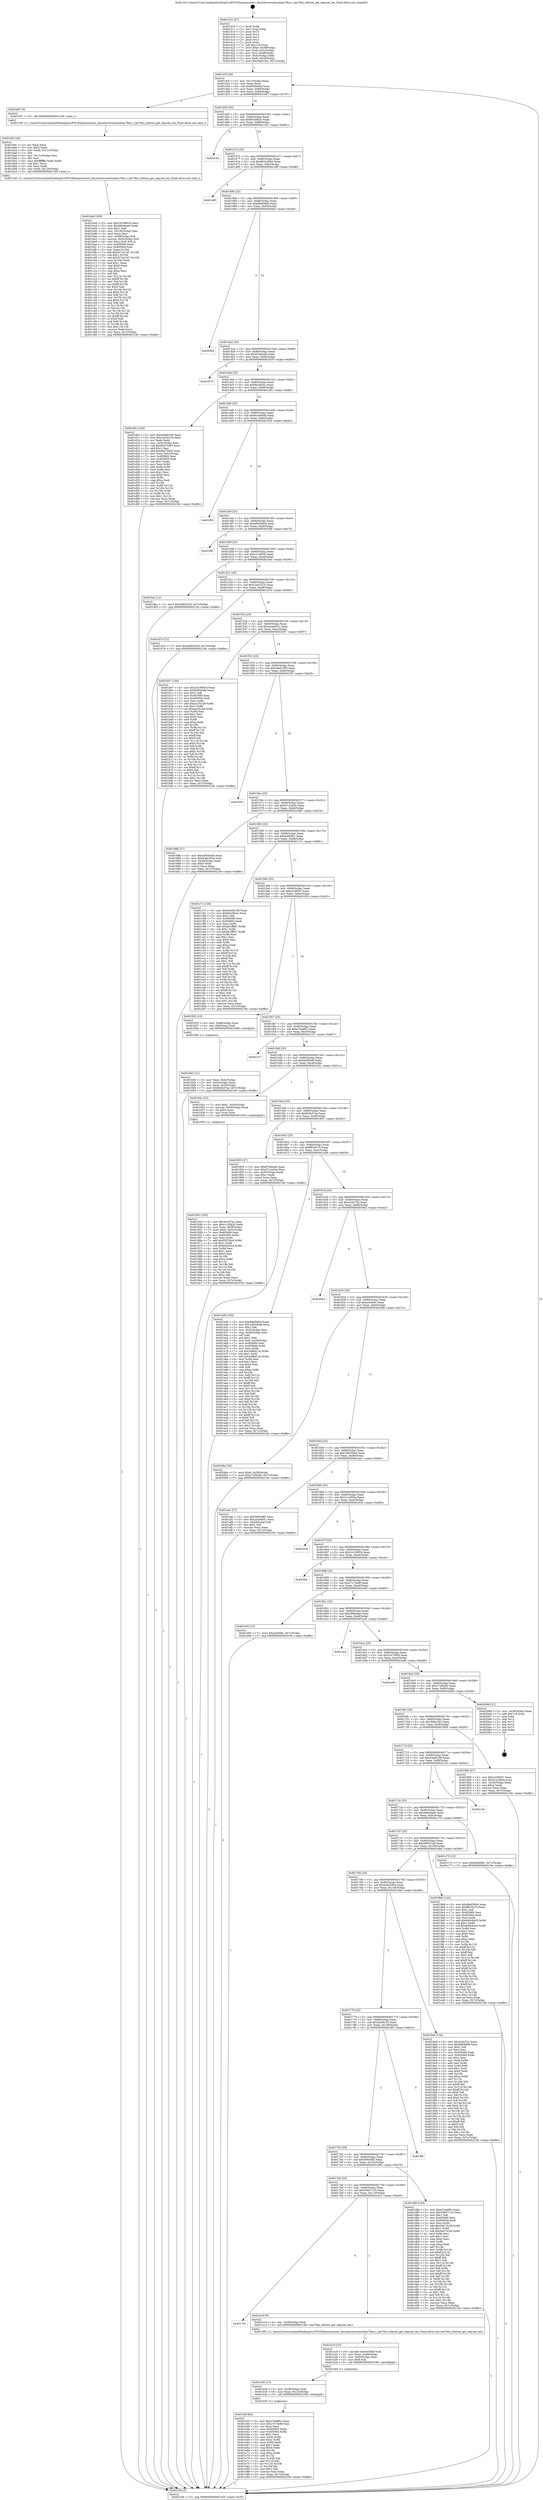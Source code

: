 digraph "0x401410" {
  label = "0x401410 (/mnt/c/Users/mathe/Desktop/tcc/POCII/binaries/extr_linuxdriversnetusblan78xx.c_lan78xx_ethtool_get_eeprom_len_Final-ollvm.out::main(0))"
  labelloc = "t"
  node[shape=record]

  Entry [label="",width=0.3,height=0.3,shape=circle,fillcolor=black,style=filled]
  "0x40143f" [label="{
     0x40143f [26]\l
     | [instrs]\l
     &nbsp;&nbsp;0x40143f \<+3\>: mov -0x7c(%rbp),%eax\l
     &nbsp;&nbsp;0x401442 \<+2\>: mov %eax,%ecx\l
     &nbsp;&nbsp;0x401444 \<+6\>: sub $0x8395e0fa,%ecx\l
     &nbsp;&nbsp;0x40144a \<+3\>: mov %eax,-0x80(%rbp)\l
     &nbsp;&nbsp;0x40144d \<+6\>: mov %ecx,-0x84(%rbp)\l
     &nbsp;&nbsp;0x401453 \<+6\>: je 0000000000401b97 \<main+0x787\>\l
  }"]
  "0x401b97" [label="{
     0x401b97 [5]\l
     | [instrs]\l
     &nbsp;&nbsp;0x401b97 \<+5\>: call 0000000000401160 \<next_i\>\l
     | [calls]\l
     &nbsp;&nbsp;0x401160 \{1\} (/mnt/c/Users/mathe/Desktop/tcc/POCII/binaries/extr_linuxdriversnetusblan78xx.c_lan78xx_ethtool_get_eeprom_len_Final-ollvm.out::next_i)\l
  }"]
  "0x401459" [label="{
     0x401459 [25]\l
     | [instrs]\l
     &nbsp;&nbsp;0x401459 \<+5\>: jmp 000000000040145e \<main+0x4e\>\l
     &nbsp;&nbsp;0x40145e \<+3\>: mov -0x80(%rbp),%eax\l
     &nbsp;&nbsp;0x401461 \<+5\>: sub $0x8435fb2c,%eax\l
     &nbsp;&nbsp;0x401466 \<+6\>: mov %eax,-0x88(%rbp)\l
     &nbsp;&nbsp;0x40146c \<+6\>: je 0000000000402192 \<main+0xd82\>\l
  }"]
  Exit [label="",width=0.3,height=0.3,shape=circle,fillcolor=black,style=filled,peripheries=2]
  "0x402192" [label="{
     0x402192\l
  }", style=dashed]
  "0x401472" [label="{
     0x401472 [25]\l
     | [instrs]\l
     &nbsp;&nbsp;0x401472 \<+5\>: jmp 0000000000401477 \<main+0x67\>\l
     &nbsp;&nbsp;0x401477 \<+3\>: mov -0x80(%rbp),%eax\l
     &nbsp;&nbsp;0x40147a \<+5\>: sub $0x881bd5be,%eax\l
     &nbsp;&nbsp;0x40147f \<+6\>: mov %eax,-0x8c(%rbp)\l
     &nbsp;&nbsp;0x401485 \<+6\>: je 0000000000401e9f \<main+0xa8f\>\l
  }"]
  "0x401e3f" [label="{
     0x401e3f [84]\l
     | [instrs]\l
     &nbsp;&nbsp;0x401e3f \<+5\>: mov $0xe74edf5c,%eax\l
     &nbsp;&nbsp;0x401e44 \<+5\>: mov $0x27c74e8f,%esi\l
     &nbsp;&nbsp;0x401e49 \<+2\>: xor %ecx,%ecx\l
     &nbsp;&nbsp;0x401e4b \<+7\>: mov 0x405060,%edx\l
     &nbsp;&nbsp;0x401e52 \<+8\>: mov 0x405064,%r8d\l
     &nbsp;&nbsp;0x401e5a \<+3\>: sub $0x1,%ecx\l
     &nbsp;&nbsp;0x401e5d \<+3\>: mov %edx,%r9d\l
     &nbsp;&nbsp;0x401e60 \<+3\>: add %ecx,%r9d\l
     &nbsp;&nbsp;0x401e63 \<+4\>: imul %r9d,%edx\l
     &nbsp;&nbsp;0x401e67 \<+3\>: and $0x1,%edx\l
     &nbsp;&nbsp;0x401e6a \<+3\>: cmp $0x0,%edx\l
     &nbsp;&nbsp;0x401e6d \<+4\>: sete %r10b\l
     &nbsp;&nbsp;0x401e71 \<+4\>: cmp $0xa,%r8d\l
     &nbsp;&nbsp;0x401e75 \<+4\>: setl %r11b\l
     &nbsp;&nbsp;0x401e79 \<+3\>: mov %r10b,%bl\l
     &nbsp;&nbsp;0x401e7c \<+3\>: and %r11b,%bl\l
     &nbsp;&nbsp;0x401e7f \<+3\>: xor %r11b,%r10b\l
     &nbsp;&nbsp;0x401e82 \<+3\>: or %r10b,%bl\l
     &nbsp;&nbsp;0x401e85 \<+3\>: test $0x1,%bl\l
     &nbsp;&nbsp;0x401e88 \<+3\>: cmovne %esi,%eax\l
     &nbsp;&nbsp;0x401e8b \<+3\>: mov %eax,-0x7c(%rbp)\l
     &nbsp;&nbsp;0x401e8e \<+5\>: jmp 000000000040219e \<main+0xd8e\>\l
  }"]
  "0x401e9f" [label="{
     0x401e9f\l
  }", style=dashed]
  "0x40148b" [label="{
     0x40148b [25]\l
     | [instrs]\l
     &nbsp;&nbsp;0x40148b \<+5\>: jmp 0000000000401490 \<main+0x80\>\l
     &nbsp;&nbsp;0x401490 \<+3\>: mov -0x80(%rbp),%eax\l
     &nbsp;&nbsp;0x401493 \<+5\>: sub $0x89ef3604,%eax\l
     &nbsp;&nbsp;0x401498 \<+6\>: mov %eax,-0x90(%rbp)\l
     &nbsp;&nbsp;0x40149e \<+6\>: je 00000000004020e0 \<main+0xcd0\>\l
  }"]
  "0x401e30" [label="{
     0x401e30 [15]\l
     | [instrs]\l
     &nbsp;&nbsp;0x401e30 \<+4\>: mov -0x58(%rbp),%rdi\l
     &nbsp;&nbsp;0x401e34 \<+6\>: mov %eax,-0x124(%rbp)\l
     &nbsp;&nbsp;0x401e3a \<+5\>: call 0000000000401030 \<free@plt\>\l
     | [calls]\l
     &nbsp;&nbsp;0x401030 \{1\} (unknown)\l
  }"]
  "0x4020e0" [label="{
     0x4020e0\l
  }", style=dashed]
  "0x4014a4" [label="{
     0x4014a4 [25]\l
     | [instrs]\l
     &nbsp;&nbsp;0x4014a4 \<+5\>: jmp 00000000004014a9 \<main+0x99\>\l
     &nbsp;&nbsp;0x4014a9 \<+3\>: mov -0x80(%rbp),%eax\l
     &nbsp;&nbsp;0x4014ac \<+5\>: sub $0x97d40afe,%eax\l
     &nbsp;&nbsp;0x4014b1 \<+6\>: mov %eax,-0x94(%rbp)\l
     &nbsp;&nbsp;0x4014b7 \<+6\>: je 0000000000401870 \<main+0x460\>\l
  }"]
  "0x401e19" [label="{
     0x401e19 [23]\l
     | [instrs]\l
     &nbsp;&nbsp;0x401e19 \<+10\>: movabs $0x4030d6,%rdi\l
     &nbsp;&nbsp;0x401e23 \<+3\>: mov %eax,-0x60(%rbp)\l
     &nbsp;&nbsp;0x401e26 \<+3\>: mov -0x60(%rbp),%esi\l
     &nbsp;&nbsp;0x401e29 \<+2\>: mov $0x0,%al\l
     &nbsp;&nbsp;0x401e2b \<+5\>: call 0000000000401040 \<printf@plt\>\l
     | [calls]\l
     &nbsp;&nbsp;0x401040 \{1\} (unknown)\l
  }"]
  "0x401870" [label="{
     0x401870\l
  }", style=dashed]
  "0x4014bd" [label="{
     0x4014bd [25]\l
     | [instrs]\l
     &nbsp;&nbsp;0x4014bd \<+5\>: jmp 00000000004014c2 \<main+0xb2\>\l
     &nbsp;&nbsp;0x4014c2 \<+3\>: mov -0x80(%rbp),%eax\l
     &nbsp;&nbsp;0x4014c5 \<+5\>: sub $0x9a2dfc4c,%eax\l
     &nbsp;&nbsp;0x4014ca \<+6\>: mov %eax,-0x98(%rbp)\l
     &nbsp;&nbsp;0x4014d0 \<+6\>: je 0000000000401d0c \<main+0x8fc\>\l
  }"]
  "0x4017c4" [label="{
     0x4017c4\l
  }", style=dashed]
  "0x401d0c" [label="{
     0x401d0c [104]\l
     | [instrs]\l
     &nbsp;&nbsp;0x401d0c \<+5\>: mov $0x43e6b199,%eax\l
     &nbsp;&nbsp;0x401d11 \<+5\>: mov $0xc2a52216,%ecx\l
     &nbsp;&nbsp;0x401d16 \<+2\>: xor %edx,%edx\l
     &nbsp;&nbsp;0x401d18 \<+3\>: mov -0x5c(%rbp),%esi\l
     &nbsp;&nbsp;0x401d1b \<+6\>: sub $0x60d70463,%esi\l
     &nbsp;&nbsp;0x401d21 \<+3\>: add $0x1,%esi\l
     &nbsp;&nbsp;0x401d24 \<+6\>: add $0x60d70463,%esi\l
     &nbsp;&nbsp;0x401d2a \<+3\>: mov %esi,-0x5c(%rbp)\l
     &nbsp;&nbsp;0x401d2d \<+7\>: mov 0x405060,%esi\l
     &nbsp;&nbsp;0x401d34 \<+7\>: mov 0x405064,%edi\l
     &nbsp;&nbsp;0x401d3b \<+3\>: sub $0x1,%edx\l
     &nbsp;&nbsp;0x401d3e \<+3\>: mov %esi,%r8d\l
     &nbsp;&nbsp;0x401d41 \<+3\>: add %edx,%r8d\l
     &nbsp;&nbsp;0x401d44 \<+4\>: imul %r8d,%esi\l
     &nbsp;&nbsp;0x401d48 \<+3\>: and $0x1,%esi\l
     &nbsp;&nbsp;0x401d4b \<+3\>: cmp $0x0,%esi\l
     &nbsp;&nbsp;0x401d4e \<+4\>: sete %r9b\l
     &nbsp;&nbsp;0x401d52 \<+3\>: cmp $0xa,%edi\l
     &nbsp;&nbsp;0x401d55 \<+4\>: setl %r10b\l
     &nbsp;&nbsp;0x401d59 \<+3\>: mov %r9b,%r11b\l
     &nbsp;&nbsp;0x401d5c \<+3\>: and %r10b,%r11b\l
     &nbsp;&nbsp;0x401d5f \<+3\>: xor %r10b,%r9b\l
     &nbsp;&nbsp;0x401d62 \<+3\>: or %r9b,%r11b\l
     &nbsp;&nbsp;0x401d65 \<+4\>: test $0x1,%r11b\l
     &nbsp;&nbsp;0x401d69 \<+3\>: cmovne %ecx,%eax\l
     &nbsp;&nbsp;0x401d6c \<+3\>: mov %eax,-0x7c(%rbp)\l
     &nbsp;&nbsp;0x401d6f \<+5\>: jmp 000000000040219e \<main+0xd8e\>\l
  }"]
  "0x4014d6" [label="{
     0x4014d6 [25]\l
     | [instrs]\l
     &nbsp;&nbsp;0x4014d6 \<+5\>: jmp 00000000004014db \<main+0xcb\>\l
     &nbsp;&nbsp;0x4014db \<+3\>: mov -0x80(%rbp),%eax\l
     &nbsp;&nbsp;0x4014de \<+5\>: sub $0x9ce46448,%eax\l
     &nbsp;&nbsp;0x4014e3 \<+6\>: mov %eax,-0x9c(%rbp)\l
     &nbsp;&nbsp;0x4014e9 \<+6\>: je 0000000000401f54 \<main+0xb44\>\l
  }"]
  "0x401e10" [label="{
     0x401e10 [9]\l
     | [instrs]\l
     &nbsp;&nbsp;0x401e10 \<+4\>: mov -0x58(%rbp),%rdi\l
     &nbsp;&nbsp;0x401e14 \<+5\>: call 00000000004013f0 \<lan78xx_ethtool_get_eeprom_len\>\l
     | [calls]\l
     &nbsp;&nbsp;0x4013f0 \{1\} (/mnt/c/Users/mathe/Desktop/tcc/POCII/binaries/extr_linuxdriversnetusblan78xx.c_lan78xx_ethtool_get_eeprom_len_Final-ollvm.out::lan78xx_ethtool_get_eeprom_len)\l
  }"]
  "0x401f54" [label="{
     0x401f54\l
  }", style=dashed]
  "0x4014ef" [label="{
     0x4014ef [25]\l
     | [instrs]\l
     &nbsp;&nbsp;0x4014ef \<+5\>: jmp 00000000004014f4 \<main+0xe4\>\l
     &nbsp;&nbsp;0x4014f4 \<+3\>: mov -0x80(%rbp),%eax\l
     &nbsp;&nbsp;0x4014f7 \<+5\>: sub $0xa693bd5e,%eax\l
     &nbsp;&nbsp;0x4014fc \<+6\>: mov %eax,-0xa0(%rbp)\l
     &nbsp;&nbsp;0x401502 \<+6\>: je 0000000000401f8f \<main+0xb7f\>\l
  }"]
  "0x4017ab" [label="{
     0x4017ab [25]\l
     | [instrs]\l
     &nbsp;&nbsp;0x4017ab \<+5\>: jmp 00000000004017b0 \<main+0x3a0\>\l
     &nbsp;&nbsp;0x4017b0 \<+3\>: mov -0x80(%rbp),%eax\l
     &nbsp;&nbsp;0x4017b3 \<+5\>: sub $0x59457116,%eax\l
     &nbsp;&nbsp;0x4017b8 \<+6\>: mov %eax,-0x110(%rbp)\l
     &nbsp;&nbsp;0x4017be \<+6\>: je 0000000000401e10 \<main+0xa00\>\l
  }"]
  "0x401f8f" [label="{
     0x401f8f\l
  }", style=dashed]
  "0x401508" [label="{
     0x401508 [25]\l
     | [instrs]\l
     &nbsp;&nbsp;0x401508 \<+5\>: jmp 000000000040150d \<main+0xfd\>\l
     &nbsp;&nbsp;0x40150d \<+3\>: mov -0x80(%rbp),%eax\l
     &nbsp;&nbsp;0x401510 \<+5\>: sub $0xc1c3f42d,%eax\l
     &nbsp;&nbsp;0x401515 \<+6\>: mov %eax,-0xa4(%rbp)\l
     &nbsp;&nbsp;0x40151b \<+6\>: je 00000000004019ac \<main+0x59c\>\l
  }"]
  "0x401d80" [label="{
     0x401d80 [144]\l
     | [instrs]\l
     &nbsp;&nbsp;0x401d80 \<+5\>: mov $0xe74edf5c,%eax\l
     &nbsp;&nbsp;0x401d85 \<+5\>: mov $0x59457116,%ecx\l
     &nbsp;&nbsp;0x401d8a \<+2\>: mov $0x1,%dl\l
     &nbsp;&nbsp;0x401d8c \<+7\>: mov 0x405060,%esi\l
     &nbsp;&nbsp;0x401d93 \<+7\>: mov 0x405064,%edi\l
     &nbsp;&nbsp;0x401d9a \<+3\>: mov %esi,%r8d\l
     &nbsp;&nbsp;0x401d9d \<+7\>: add $0x5de73c26,%r8d\l
     &nbsp;&nbsp;0x401da4 \<+4\>: sub $0x1,%r8d\l
     &nbsp;&nbsp;0x401da8 \<+7\>: sub $0x5de73c26,%r8d\l
     &nbsp;&nbsp;0x401daf \<+4\>: imul %r8d,%esi\l
     &nbsp;&nbsp;0x401db3 \<+3\>: and $0x1,%esi\l
     &nbsp;&nbsp;0x401db6 \<+3\>: cmp $0x0,%esi\l
     &nbsp;&nbsp;0x401db9 \<+4\>: sete %r9b\l
     &nbsp;&nbsp;0x401dbd \<+3\>: cmp $0xa,%edi\l
     &nbsp;&nbsp;0x401dc0 \<+4\>: setl %r10b\l
     &nbsp;&nbsp;0x401dc4 \<+3\>: mov %r9b,%r11b\l
     &nbsp;&nbsp;0x401dc7 \<+4\>: xor $0xff,%r11b\l
     &nbsp;&nbsp;0x401dcb \<+3\>: mov %r10b,%bl\l
     &nbsp;&nbsp;0x401dce \<+3\>: xor $0xff,%bl\l
     &nbsp;&nbsp;0x401dd1 \<+3\>: xor $0x1,%dl\l
     &nbsp;&nbsp;0x401dd4 \<+3\>: mov %r11b,%r14b\l
     &nbsp;&nbsp;0x401dd7 \<+4\>: and $0xff,%r14b\l
     &nbsp;&nbsp;0x401ddb \<+3\>: and %dl,%r9b\l
     &nbsp;&nbsp;0x401dde \<+3\>: mov %bl,%r15b\l
     &nbsp;&nbsp;0x401de1 \<+4\>: and $0xff,%r15b\l
     &nbsp;&nbsp;0x401de5 \<+3\>: and %dl,%r10b\l
     &nbsp;&nbsp;0x401de8 \<+3\>: or %r9b,%r14b\l
     &nbsp;&nbsp;0x401deb \<+3\>: or %r10b,%r15b\l
     &nbsp;&nbsp;0x401dee \<+3\>: xor %r15b,%r14b\l
     &nbsp;&nbsp;0x401df1 \<+3\>: or %bl,%r11b\l
     &nbsp;&nbsp;0x401df4 \<+4\>: xor $0xff,%r11b\l
     &nbsp;&nbsp;0x401df8 \<+3\>: or $0x1,%dl\l
     &nbsp;&nbsp;0x401dfb \<+3\>: and %dl,%r11b\l
     &nbsp;&nbsp;0x401dfe \<+3\>: or %r11b,%r14b\l
     &nbsp;&nbsp;0x401e01 \<+4\>: test $0x1,%r14b\l
     &nbsp;&nbsp;0x401e05 \<+3\>: cmovne %ecx,%eax\l
     &nbsp;&nbsp;0x401e08 \<+3\>: mov %eax,-0x7c(%rbp)\l
     &nbsp;&nbsp;0x401e0b \<+5\>: jmp 000000000040219e \<main+0xd8e\>\l
  }"]
  "0x4019ac" [label="{
     0x4019ac [12]\l
     | [instrs]\l
     &nbsp;&nbsp;0x4019ac \<+7\>: movl $0x48f55328,-0x7c(%rbp)\l
     &nbsp;&nbsp;0x4019b3 \<+5\>: jmp 000000000040219e \<main+0xd8e\>\l
  }"]
  "0x401521" [label="{
     0x401521 [25]\l
     | [instrs]\l
     &nbsp;&nbsp;0x401521 \<+5\>: jmp 0000000000401526 \<main+0x116\>\l
     &nbsp;&nbsp;0x401526 \<+3\>: mov -0x80(%rbp),%eax\l
     &nbsp;&nbsp;0x401529 \<+5\>: sub $0xc2a52216,%eax\l
     &nbsp;&nbsp;0x40152e \<+6\>: mov %eax,-0xa8(%rbp)\l
     &nbsp;&nbsp;0x401534 \<+6\>: je 0000000000401d74 \<main+0x964\>\l
  }"]
  "0x401792" [label="{
     0x401792 [25]\l
     | [instrs]\l
     &nbsp;&nbsp;0x401792 \<+5\>: jmp 0000000000401797 \<main+0x387\>\l
     &nbsp;&nbsp;0x401797 \<+3\>: mov -0x80(%rbp),%eax\l
     &nbsp;&nbsp;0x40179a \<+5\>: sub $0x5695eff2,%eax\l
     &nbsp;&nbsp;0x40179f \<+6\>: mov %eax,-0x10c(%rbp)\l
     &nbsp;&nbsp;0x4017a5 \<+6\>: je 0000000000401d80 \<main+0x970\>\l
  }"]
  "0x401d74" [label="{
     0x401d74 [12]\l
     | [instrs]\l
     &nbsp;&nbsp;0x401d74 \<+7\>: movl $0x48f55328,-0x7c(%rbp)\l
     &nbsp;&nbsp;0x401d7b \<+5\>: jmp 000000000040219e \<main+0xd8e\>\l
  }"]
  "0x40153a" [label="{
     0x40153a [25]\l
     | [instrs]\l
     &nbsp;&nbsp;0x40153a \<+5\>: jmp 000000000040153f \<main+0x12f\>\l
     &nbsp;&nbsp;0x40153f \<+3\>: mov -0x80(%rbp),%eax\l
     &nbsp;&nbsp;0x401542 \<+5\>: sub $0xca3ed041,%eax\l
     &nbsp;&nbsp;0x401547 \<+6\>: mov %eax,-0xac(%rbp)\l
     &nbsp;&nbsp;0x40154d \<+6\>: je 0000000000401b07 \<main+0x6f7\>\l
  }"]
  "0x401ff3" [label="{
     0x401ff3\l
  }", style=dashed]
  "0x401b07" [label="{
     0x401b07 [144]\l
     | [instrs]\l
     &nbsp;&nbsp;0x401b07 \<+5\>: mov $0x24109916,%eax\l
     &nbsp;&nbsp;0x401b0c \<+5\>: mov $0x8395e0fa,%ecx\l
     &nbsp;&nbsp;0x401b11 \<+2\>: mov $0x1,%dl\l
     &nbsp;&nbsp;0x401b13 \<+7\>: mov 0x405060,%esi\l
     &nbsp;&nbsp;0x401b1a \<+7\>: mov 0x405064,%edi\l
     &nbsp;&nbsp;0x401b21 \<+3\>: mov %esi,%r8d\l
     &nbsp;&nbsp;0x401b24 \<+7\>: add $0xaa1f21a9,%r8d\l
     &nbsp;&nbsp;0x401b2b \<+4\>: sub $0x1,%r8d\l
     &nbsp;&nbsp;0x401b2f \<+7\>: sub $0xaa1f21a9,%r8d\l
     &nbsp;&nbsp;0x401b36 \<+4\>: imul %r8d,%esi\l
     &nbsp;&nbsp;0x401b3a \<+3\>: and $0x1,%esi\l
     &nbsp;&nbsp;0x401b3d \<+3\>: cmp $0x0,%esi\l
     &nbsp;&nbsp;0x401b40 \<+4\>: sete %r9b\l
     &nbsp;&nbsp;0x401b44 \<+3\>: cmp $0xa,%edi\l
     &nbsp;&nbsp;0x401b47 \<+4\>: setl %r10b\l
     &nbsp;&nbsp;0x401b4b \<+3\>: mov %r9b,%r11b\l
     &nbsp;&nbsp;0x401b4e \<+4\>: xor $0xff,%r11b\l
     &nbsp;&nbsp;0x401b52 \<+3\>: mov %r10b,%bl\l
     &nbsp;&nbsp;0x401b55 \<+3\>: xor $0xff,%bl\l
     &nbsp;&nbsp;0x401b58 \<+3\>: xor $0x0,%dl\l
     &nbsp;&nbsp;0x401b5b \<+3\>: mov %r11b,%r14b\l
     &nbsp;&nbsp;0x401b5e \<+4\>: and $0x0,%r14b\l
     &nbsp;&nbsp;0x401b62 \<+3\>: and %dl,%r9b\l
     &nbsp;&nbsp;0x401b65 \<+3\>: mov %bl,%r15b\l
     &nbsp;&nbsp;0x401b68 \<+4\>: and $0x0,%r15b\l
     &nbsp;&nbsp;0x401b6c \<+3\>: and %dl,%r10b\l
     &nbsp;&nbsp;0x401b6f \<+3\>: or %r9b,%r14b\l
     &nbsp;&nbsp;0x401b72 \<+3\>: or %r10b,%r15b\l
     &nbsp;&nbsp;0x401b75 \<+3\>: xor %r15b,%r14b\l
     &nbsp;&nbsp;0x401b78 \<+3\>: or %bl,%r11b\l
     &nbsp;&nbsp;0x401b7b \<+4\>: xor $0xff,%r11b\l
     &nbsp;&nbsp;0x401b7f \<+3\>: or $0x0,%dl\l
     &nbsp;&nbsp;0x401b82 \<+3\>: and %dl,%r11b\l
     &nbsp;&nbsp;0x401b85 \<+3\>: or %r11b,%r14b\l
     &nbsp;&nbsp;0x401b88 \<+4\>: test $0x1,%r14b\l
     &nbsp;&nbsp;0x401b8c \<+3\>: cmovne %ecx,%eax\l
     &nbsp;&nbsp;0x401b8f \<+3\>: mov %eax,-0x7c(%rbp)\l
     &nbsp;&nbsp;0x401b92 \<+5\>: jmp 000000000040219e \<main+0xd8e\>\l
  }"]
  "0x401553" [label="{
     0x401553 [25]\l
     | [instrs]\l
     &nbsp;&nbsp;0x401553 \<+5\>: jmp 0000000000401558 \<main+0x148\>\l
     &nbsp;&nbsp;0x401558 \<+3\>: mov -0x80(%rbp),%eax\l
     &nbsp;&nbsp;0x40155b \<+5\>: sub $0xcde61393,%eax\l
     &nbsp;&nbsp;0x401560 \<+6\>: mov %eax,-0xb0(%rbp)\l
     &nbsp;&nbsp;0x401566 \<+6\>: je 0000000000401f35 \<main+0xb25\>\l
  }"]
  "0x401bc8" [label="{
     0x401bc8 [168]\l
     | [instrs]\l
     &nbsp;&nbsp;0x401bc8 \<+5\>: mov $0x24109916,%ecx\l
     &nbsp;&nbsp;0x401bcd \<+5\>: mov $0x484e0aeb,%edx\l
     &nbsp;&nbsp;0x401bd2 \<+3\>: mov $0x1,%dil\l
     &nbsp;&nbsp;0x401bd5 \<+6\>: mov -0x120(%rbp),%esi\l
     &nbsp;&nbsp;0x401bdb \<+3\>: imul %eax,%esi\l
     &nbsp;&nbsp;0x401bde \<+4\>: mov -0x58(%rbp),%r8\l
     &nbsp;&nbsp;0x401be2 \<+4\>: movslq -0x5c(%rbp),%r9\l
     &nbsp;&nbsp;0x401be6 \<+4\>: mov %esi,(%r8,%r9,4)\l
     &nbsp;&nbsp;0x401bea \<+7\>: mov 0x405060,%eax\l
     &nbsp;&nbsp;0x401bf1 \<+7\>: mov 0x405064,%esi\l
     &nbsp;&nbsp;0x401bf8 \<+3\>: mov %eax,%r10d\l
     &nbsp;&nbsp;0x401bfb \<+7\>: add $0x327a21d1,%r10d\l
     &nbsp;&nbsp;0x401c02 \<+4\>: sub $0x1,%r10d\l
     &nbsp;&nbsp;0x401c06 \<+7\>: sub $0x327a21d1,%r10d\l
     &nbsp;&nbsp;0x401c0d \<+4\>: imul %r10d,%eax\l
     &nbsp;&nbsp;0x401c11 \<+3\>: and $0x1,%eax\l
     &nbsp;&nbsp;0x401c14 \<+3\>: cmp $0x0,%eax\l
     &nbsp;&nbsp;0x401c17 \<+4\>: sete %r11b\l
     &nbsp;&nbsp;0x401c1b \<+3\>: cmp $0xa,%esi\l
     &nbsp;&nbsp;0x401c1e \<+3\>: setl %bl\l
     &nbsp;&nbsp;0x401c21 \<+3\>: mov %r11b,%r14b\l
     &nbsp;&nbsp;0x401c24 \<+4\>: xor $0xff,%r14b\l
     &nbsp;&nbsp;0x401c28 \<+3\>: mov %bl,%r15b\l
     &nbsp;&nbsp;0x401c2b \<+4\>: xor $0xff,%r15b\l
     &nbsp;&nbsp;0x401c2f \<+4\>: xor $0x0,%dil\l
     &nbsp;&nbsp;0x401c33 \<+3\>: mov %r14b,%r12b\l
     &nbsp;&nbsp;0x401c36 \<+4\>: and $0x0,%r12b\l
     &nbsp;&nbsp;0x401c3a \<+3\>: and %dil,%r11b\l
     &nbsp;&nbsp;0x401c3d \<+3\>: mov %r15b,%r13b\l
     &nbsp;&nbsp;0x401c40 \<+4\>: and $0x0,%r13b\l
     &nbsp;&nbsp;0x401c44 \<+3\>: and %dil,%bl\l
     &nbsp;&nbsp;0x401c47 \<+3\>: or %r11b,%r12b\l
     &nbsp;&nbsp;0x401c4a \<+3\>: or %bl,%r13b\l
     &nbsp;&nbsp;0x401c4d \<+3\>: xor %r13b,%r12b\l
     &nbsp;&nbsp;0x401c50 \<+3\>: or %r15b,%r14b\l
     &nbsp;&nbsp;0x401c53 \<+4\>: xor $0xff,%r14b\l
     &nbsp;&nbsp;0x401c57 \<+4\>: or $0x0,%dil\l
     &nbsp;&nbsp;0x401c5b \<+3\>: and %dil,%r14b\l
     &nbsp;&nbsp;0x401c5e \<+3\>: or %r14b,%r12b\l
     &nbsp;&nbsp;0x401c61 \<+4\>: test $0x1,%r12b\l
     &nbsp;&nbsp;0x401c65 \<+3\>: cmovne %edx,%ecx\l
     &nbsp;&nbsp;0x401c68 \<+3\>: mov %ecx,-0x7c(%rbp)\l
     &nbsp;&nbsp;0x401c6b \<+5\>: jmp 000000000040219e \<main+0xd8e\>\l
  }"]
  "0x401f35" [label="{
     0x401f35\l
  }", style=dashed]
  "0x40156c" [label="{
     0x40156c [25]\l
     | [instrs]\l
     &nbsp;&nbsp;0x40156c \<+5\>: jmp 0000000000401571 \<main+0x161\>\l
     &nbsp;&nbsp;0x401571 \<+3\>: mov -0x80(%rbp),%eax\l
     &nbsp;&nbsp;0x401574 \<+5\>: sub $0xd7c1e42e,%eax\l
     &nbsp;&nbsp;0x401579 \<+6\>: mov %eax,-0xb4(%rbp)\l
     &nbsp;&nbsp;0x40157f \<+6\>: je 000000000040188b \<main+0x47b\>\l
  }"]
  "0x401b9c" [label="{
     0x401b9c [44]\l
     | [instrs]\l
     &nbsp;&nbsp;0x401b9c \<+2\>: xor %ecx,%ecx\l
     &nbsp;&nbsp;0x401b9e \<+5\>: mov $0x2,%edx\l
     &nbsp;&nbsp;0x401ba3 \<+6\>: mov %edx,-0x11c(%rbp)\l
     &nbsp;&nbsp;0x401ba9 \<+1\>: cltd\l
     &nbsp;&nbsp;0x401baa \<+6\>: mov -0x11c(%rbp),%esi\l
     &nbsp;&nbsp;0x401bb0 \<+2\>: idiv %esi\l
     &nbsp;&nbsp;0x401bb2 \<+6\>: imul $0xfffffffe,%edx,%edx\l
     &nbsp;&nbsp;0x401bb8 \<+3\>: sub $0x1,%ecx\l
     &nbsp;&nbsp;0x401bbb \<+2\>: sub %ecx,%edx\l
     &nbsp;&nbsp;0x401bbd \<+6\>: mov %edx,-0x120(%rbp)\l
     &nbsp;&nbsp;0x401bc3 \<+5\>: call 0000000000401160 \<next_i\>\l
     | [calls]\l
     &nbsp;&nbsp;0x401160 \{1\} (/mnt/c/Users/mathe/Desktop/tcc/POCII/binaries/extr_linuxdriversnetusblan78xx.c_lan78xx_ethtool_get_eeprom_len_Final-ollvm.out::next_i)\l
  }"]
  "0x40188b" [label="{
     0x40188b [27]\l
     | [instrs]\l
     &nbsp;&nbsp;0x40188b \<+5\>: mov $0xa693bd5e,%eax\l
     &nbsp;&nbsp;0x401890 \<+5\>: mov $0x4cbb345a,%ecx\l
     &nbsp;&nbsp;0x401895 \<+3\>: mov -0x30(%rbp),%edx\l
     &nbsp;&nbsp;0x401898 \<+3\>: cmp $0x0,%edx\l
     &nbsp;&nbsp;0x40189b \<+3\>: cmove %ecx,%eax\l
     &nbsp;&nbsp;0x40189e \<+3\>: mov %eax,-0x7c(%rbp)\l
     &nbsp;&nbsp;0x4018a1 \<+5\>: jmp 000000000040219e \<main+0xd8e\>\l
  }"]
  "0x401585" [label="{
     0x401585 [25]\l
     | [instrs]\l
     &nbsp;&nbsp;0x401585 \<+5\>: jmp 000000000040158a \<main+0x17a\>\l
     &nbsp;&nbsp;0x40158a \<+3\>: mov -0x80(%rbp),%eax\l
     &nbsp;&nbsp;0x40158d \<+5\>: sub $0xdcfb0fb1,%eax\l
     &nbsp;&nbsp;0x401592 \<+6\>: mov %eax,-0xb8(%rbp)\l
     &nbsp;&nbsp;0x401598 \<+6\>: je 0000000000401c7c \<main+0x86c\>\l
  }"]
  "0x401943" [label="{
     0x401943 [105]\l
     | [instrs]\l
     &nbsp;&nbsp;0x401943 \<+5\>: mov $0x42427bc,%ecx\l
     &nbsp;&nbsp;0x401948 \<+5\>: mov $0xc1c3f42d,%edx\l
     &nbsp;&nbsp;0x40194d \<+4\>: mov %rax,-0x58(%rbp)\l
     &nbsp;&nbsp;0x401951 \<+7\>: movl $0x0,-0x5c(%rbp)\l
     &nbsp;&nbsp;0x401958 \<+7\>: mov 0x405060,%esi\l
     &nbsp;&nbsp;0x40195f \<+8\>: mov 0x405064,%r8d\l
     &nbsp;&nbsp;0x401967 \<+3\>: mov %esi,%r9d\l
     &nbsp;&nbsp;0x40196a \<+7\>: add $0xf2f229cd,%r9d\l
     &nbsp;&nbsp;0x401971 \<+4\>: sub $0x1,%r9d\l
     &nbsp;&nbsp;0x401975 \<+7\>: sub $0xf2f229cd,%r9d\l
     &nbsp;&nbsp;0x40197c \<+4\>: imul %r9d,%esi\l
     &nbsp;&nbsp;0x401980 \<+3\>: and $0x1,%esi\l
     &nbsp;&nbsp;0x401983 \<+3\>: cmp $0x0,%esi\l
     &nbsp;&nbsp;0x401986 \<+4\>: sete %r10b\l
     &nbsp;&nbsp;0x40198a \<+4\>: cmp $0xa,%r8d\l
     &nbsp;&nbsp;0x40198e \<+4\>: setl %r11b\l
     &nbsp;&nbsp;0x401992 \<+3\>: mov %r10b,%bl\l
     &nbsp;&nbsp;0x401995 \<+3\>: and %r11b,%bl\l
     &nbsp;&nbsp;0x401998 \<+3\>: xor %r11b,%r10b\l
     &nbsp;&nbsp;0x40199b \<+3\>: or %r10b,%bl\l
     &nbsp;&nbsp;0x40199e \<+3\>: test $0x1,%bl\l
     &nbsp;&nbsp;0x4019a1 \<+3\>: cmovne %edx,%ecx\l
     &nbsp;&nbsp;0x4019a4 \<+3\>: mov %ecx,-0x7c(%rbp)\l
     &nbsp;&nbsp;0x4019a7 \<+5\>: jmp 000000000040219e \<main+0xd8e\>\l
  }"]
  "0x401c7c" [label="{
     0x401c7c [144]\l
     | [instrs]\l
     &nbsp;&nbsp;0x401c7c \<+5\>: mov $0x43e6b199,%eax\l
     &nbsp;&nbsp;0x401c81 \<+5\>: mov $0x9a2dfc4c,%ecx\l
     &nbsp;&nbsp;0x401c86 \<+2\>: mov $0x1,%dl\l
     &nbsp;&nbsp;0x401c88 \<+7\>: mov 0x405060,%esi\l
     &nbsp;&nbsp;0x401c8f \<+7\>: mov 0x405064,%edi\l
     &nbsp;&nbsp;0x401c96 \<+3\>: mov %esi,%r8d\l
     &nbsp;&nbsp;0x401c99 \<+7\>: add $0xb61ff8a7,%r8d\l
     &nbsp;&nbsp;0x401ca0 \<+4\>: sub $0x1,%r8d\l
     &nbsp;&nbsp;0x401ca4 \<+7\>: sub $0xb61ff8a7,%r8d\l
     &nbsp;&nbsp;0x401cab \<+4\>: imul %r8d,%esi\l
     &nbsp;&nbsp;0x401caf \<+3\>: and $0x1,%esi\l
     &nbsp;&nbsp;0x401cb2 \<+3\>: cmp $0x0,%esi\l
     &nbsp;&nbsp;0x401cb5 \<+4\>: sete %r9b\l
     &nbsp;&nbsp;0x401cb9 \<+3\>: cmp $0xa,%edi\l
     &nbsp;&nbsp;0x401cbc \<+4\>: setl %r10b\l
     &nbsp;&nbsp;0x401cc0 \<+3\>: mov %r9b,%r11b\l
     &nbsp;&nbsp;0x401cc3 \<+4\>: xor $0xff,%r11b\l
     &nbsp;&nbsp;0x401cc7 \<+3\>: mov %r10b,%bl\l
     &nbsp;&nbsp;0x401cca \<+3\>: xor $0xff,%bl\l
     &nbsp;&nbsp;0x401ccd \<+3\>: xor $0x1,%dl\l
     &nbsp;&nbsp;0x401cd0 \<+3\>: mov %r11b,%r14b\l
     &nbsp;&nbsp;0x401cd3 \<+4\>: and $0xff,%r14b\l
     &nbsp;&nbsp;0x401cd7 \<+3\>: and %dl,%r9b\l
     &nbsp;&nbsp;0x401cda \<+3\>: mov %bl,%r15b\l
     &nbsp;&nbsp;0x401cdd \<+4\>: and $0xff,%r15b\l
     &nbsp;&nbsp;0x401ce1 \<+3\>: and %dl,%r10b\l
     &nbsp;&nbsp;0x401ce4 \<+3\>: or %r9b,%r14b\l
     &nbsp;&nbsp;0x401ce7 \<+3\>: or %r10b,%r15b\l
     &nbsp;&nbsp;0x401cea \<+3\>: xor %r15b,%r14b\l
     &nbsp;&nbsp;0x401ced \<+3\>: or %bl,%r11b\l
     &nbsp;&nbsp;0x401cf0 \<+4\>: xor $0xff,%r11b\l
     &nbsp;&nbsp;0x401cf4 \<+3\>: or $0x1,%dl\l
     &nbsp;&nbsp;0x401cf7 \<+3\>: and %dl,%r11b\l
     &nbsp;&nbsp;0x401cfa \<+3\>: or %r11b,%r14b\l
     &nbsp;&nbsp;0x401cfd \<+4\>: test $0x1,%r14b\l
     &nbsp;&nbsp;0x401d01 \<+3\>: cmovne %ecx,%eax\l
     &nbsp;&nbsp;0x401d04 \<+3\>: mov %eax,-0x7c(%rbp)\l
     &nbsp;&nbsp;0x401d07 \<+5\>: jmp 000000000040219e \<main+0xd8e\>\l
  }"]
  "0x40159e" [label="{
     0x40159e [25]\l
     | [instrs]\l
     &nbsp;&nbsp;0x40159e \<+5\>: jmp 00000000004015a3 \<main+0x193\>\l
     &nbsp;&nbsp;0x4015a3 \<+3\>: mov -0x80(%rbp),%eax\l
     &nbsp;&nbsp;0x4015a6 \<+5\>: sub $0xe226f2f1,%eax\l
     &nbsp;&nbsp;0x4015ab \<+6\>: mov %eax,-0xbc(%rbp)\l
     &nbsp;&nbsp;0x4015b1 \<+6\>: je 0000000000401833 \<main+0x423\>\l
  }"]
  "0x401779" [label="{
     0x401779 [25]\l
     | [instrs]\l
     &nbsp;&nbsp;0x401779 \<+5\>: jmp 000000000040177e \<main+0x36e\>\l
     &nbsp;&nbsp;0x40177e \<+3\>: mov -0x80(%rbp),%eax\l
     &nbsp;&nbsp;0x401781 \<+5\>: sub $0x4e2f4c53,%eax\l
     &nbsp;&nbsp;0x401786 \<+6\>: mov %eax,-0x108(%rbp)\l
     &nbsp;&nbsp;0x40178c \<+6\>: je 0000000000401ff3 \<main+0xbe3\>\l
  }"]
  "0x401833" [label="{
     0x401833 [13]\l
     | [instrs]\l
     &nbsp;&nbsp;0x401833 \<+4\>: mov -0x48(%rbp),%rax\l
     &nbsp;&nbsp;0x401837 \<+4\>: mov 0x8(%rax),%rdi\l
     &nbsp;&nbsp;0x40183b \<+5\>: call 0000000000401060 \<atoi@plt\>\l
     | [calls]\l
     &nbsp;&nbsp;0x401060 \{1\} (unknown)\l
  }"]
  "0x4015b7" [label="{
     0x4015b7 [25]\l
     | [instrs]\l
     &nbsp;&nbsp;0x4015b7 \<+5\>: jmp 00000000004015bc \<main+0x1ac\>\l
     &nbsp;&nbsp;0x4015bc \<+3\>: mov -0x80(%rbp),%eax\l
     &nbsp;&nbsp;0x4015bf \<+5\>: sub $0xe74edf5c,%eax\l
     &nbsp;&nbsp;0x4015c4 \<+6\>: mov %eax,-0xc0(%rbp)\l
     &nbsp;&nbsp;0x4015ca \<+6\>: je 0000000000402157 \<main+0xd47\>\l
  }"]
  "0x4018a6" [label="{
     0x4018a6 [134]\l
     | [instrs]\l
     &nbsp;&nbsp;0x4018a6 \<+5\>: mov $0x42427bc,%eax\l
     &nbsp;&nbsp;0x4018ab \<+5\>: mov $0xfaf28608,%ecx\l
     &nbsp;&nbsp;0x4018b0 \<+2\>: mov $0x1,%dl\l
     &nbsp;&nbsp;0x4018b2 \<+2\>: xor %esi,%esi\l
     &nbsp;&nbsp;0x4018b4 \<+7\>: mov 0x405060,%edi\l
     &nbsp;&nbsp;0x4018bb \<+8\>: mov 0x405064,%r8d\l
     &nbsp;&nbsp;0x4018c3 \<+3\>: sub $0x1,%esi\l
     &nbsp;&nbsp;0x4018c6 \<+3\>: mov %edi,%r9d\l
     &nbsp;&nbsp;0x4018c9 \<+3\>: add %esi,%r9d\l
     &nbsp;&nbsp;0x4018cc \<+4\>: imul %r9d,%edi\l
     &nbsp;&nbsp;0x4018d0 \<+3\>: and $0x1,%edi\l
     &nbsp;&nbsp;0x4018d3 \<+3\>: cmp $0x0,%edi\l
     &nbsp;&nbsp;0x4018d6 \<+4\>: sete %r10b\l
     &nbsp;&nbsp;0x4018da \<+4\>: cmp $0xa,%r8d\l
     &nbsp;&nbsp;0x4018de \<+4\>: setl %r11b\l
     &nbsp;&nbsp;0x4018e2 \<+3\>: mov %r10b,%bl\l
     &nbsp;&nbsp;0x4018e5 \<+3\>: xor $0xff,%bl\l
     &nbsp;&nbsp;0x4018e8 \<+3\>: mov %r11b,%r14b\l
     &nbsp;&nbsp;0x4018eb \<+4\>: xor $0xff,%r14b\l
     &nbsp;&nbsp;0x4018ef \<+3\>: xor $0x0,%dl\l
     &nbsp;&nbsp;0x4018f2 \<+3\>: mov %bl,%r15b\l
     &nbsp;&nbsp;0x4018f5 \<+4\>: and $0x0,%r15b\l
     &nbsp;&nbsp;0x4018f9 \<+3\>: and %dl,%r10b\l
     &nbsp;&nbsp;0x4018fc \<+3\>: mov %r14b,%r12b\l
     &nbsp;&nbsp;0x4018ff \<+4\>: and $0x0,%r12b\l
     &nbsp;&nbsp;0x401903 \<+3\>: and %dl,%r11b\l
     &nbsp;&nbsp;0x401906 \<+3\>: or %r10b,%r15b\l
     &nbsp;&nbsp;0x401909 \<+3\>: or %r11b,%r12b\l
     &nbsp;&nbsp;0x40190c \<+3\>: xor %r12b,%r15b\l
     &nbsp;&nbsp;0x40190f \<+3\>: or %r14b,%bl\l
     &nbsp;&nbsp;0x401912 \<+3\>: xor $0xff,%bl\l
     &nbsp;&nbsp;0x401915 \<+3\>: or $0x0,%dl\l
     &nbsp;&nbsp;0x401918 \<+2\>: and %dl,%bl\l
     &nbsp;&nbsp;0x40191a \<+3\>: or %bl,%r15b\l
     &nbsp;&nbsp;0x40191d \<+4\>: test $0x1,%r15b\l
     &nbsp;&nbsp;0x401921 \<+3\>: cmovne %ecx,%eax\l
     &nbsp;&nbsp;0x401924 \<+3\>: mov %eax,-0x7c(%rbp)\l
     &nbsp;&nbsp;0x401927 \<+5\>: jmp 000000000040219e \<main+0xd8e\>\l
  }"]
  "0x402157" [label="{
     0x402157\l
  }", style=dashed]
  "0x4015d0" [label="{
     0x4015d0 [25]\l
     | [instrs]\l
     &nbsp;&nbsp;0x4015d0 \<+5\>: jmp 00000000004015d5 \<main+0x1c5\>\l
     &nbsp;&nbsp;0x4015d5 \<+3\>: mov -0x80(%rbp),%eax\l
     &nbsp;&nbsp;0x4015d8 \<+5\>: sub $0xfaf28608,%eax\l
     &nbsp;&nbsp;0x4015dd \<+6\>: mov %eax,-0xc4(%rbp)\l
     &nbsp;&nbsp;0x4015e3 \<+6\>: je 000000000040192c \<main+0x51c\>\l
  }"]
  "0x401760" [label="{
     0x401760 [25]\l
     | [instrs]\l
     &nbsp;&nbsp;0x401760 \<+5\>: jmp 0000000000401765 \<main+0x355\>\l
     &nbsp;&nbsp;0x401765 \<+3\>: mov -0x80(%rbp),%eax\l
     &nbsp;&nbsp;0x401768 \<+5\>: sub $0x4cbb345a,%eax\l
     &nbsp;&nbsp;0x40176d \<+6\>: mov %eax,-0x104(%rbp)\l
     &nbsp;&nbsp;0x401773 \<+6\>: je 00000000004018a6 \<main+0x496\>\l
  }"]
  "0x40192c" [label="{
     0x40192c [23]\l
     | [instrs]\l
     &nbsp;&nbsp;0x40192c \<+7\>: movl $0x1,-0x50(%rbp)\l
     &nbsp;&nbsp;0x401933 \<+4\>: movslq -0x50(%rbp),%rax\l
     &nbsp;&nbsp;0x401937 \<+4\>: shl $0x2,%rax\l
     &nbsp;&nbsp;0x40193b \<+3\>: mov %rax,%rdi\l
     &nbsp;&nbsp;0x40193e \<+5\>: call 0000000000401050 \<malloc@plt\>\l
     | [calls]\l
     &nbsp;&nbsp;0x401050 \{1\} (unknown)\l
  }"]
  "0x4015e9" [label="{
     0x4015e9 [25]\l
     | [instrs]\l
     &nbsp;&nbsp;0x4015e9 \<+5\>: jmp 00000000004015ee \<main+0x1de\>\l
     &nbsp;&nbsp;0x4015ee \<+3\>: mov -0x80(%rbp),%eax\l
     &nbsp;&nbsp;0x4015f1 \<+5\>: sub $0xfe0b37ae,%eax\l
     &nbsp;&nbsp;0x4015f6 \<+6\>: mov %eax,-0xc8(%rbp)\l
     &nbsp;&nbsp;0x4015fc \<+6\>: je 0000000000401855 \<main+0x445\>\l
  }"]
  "0x4019b8" [label="{
     0x4019b8 [144]\l
     | [instrs]\l
     &nbsp;&nbsp;0x4019b8 \<+5\>: mov $0x89ef3604,%eax\l
     &nbsp;&nbsp;0x4019bd \<+5\>: mov $0xff025e70,%ecx\l
     &nbsp;&nbsp;0x4019c2 \<+2\>: mov $0x1,%dl\l
     &nbsp;&nbsp;0x4019c4 \<+7\>: mov 0x405060,%esi\l
     &nbsp;&nbsp;0x4019cb \<+7\>: mov 0x405064,%edi\l
     &nbsp;&nbsp;0x4019d2 \<+3\>: mov %esi,%r8d\l
     &nbsp;&nbsp;0x4019d5 \<+7\>: add $0x8d0c6e33,%r8d\l
     &nbsp;&nbsp;0x4019dc \<+4\>: sub $0x1,%r8d\l
     &nbsp;&nbsp;0x4019e0 \<+7\>: sub $0x8d0c6e33,%r8d\l
     &nbsp;&nbsp;0x4019e7 \<+4\>: imul %r8d,%esi\l
     &nbsp;&nbsp;0x4019eb \<+3\>: and $0x1,%esi\l
     &nbsp;&nbsp;0x4019ee \<+3\>: cmp $0x0,%esi\l
     &nbsp;&nbsp;0x4019f1 \<+4\>: sete %r9b\l
     &nbsp;&nbsp;0x4019f5 \<+3\>: cmp $0xa,%edi\l
     &nbsp;&nbsp;0x4019f8 \<+4\>: setl %r10b\l
     &nbsp;&nbsp;0x4019fc \<+3\>: mov %r9b,%r11b\l
     &nbsp;&nbsp;0x4019ff \<+4\>: xor $0xff,%r11b\l
     &nbsp;&nbsp;0x401a03 \<+3\>: mov %r10b,%bl\l
     &nbsp;&nbsp;0x401a06 \<+3\>: xor $0xff,%bl\l
     &nbsp;&nbsp;0x401a09 \<+3\>: xor $0x1,%dl\l
     &nbsp;&nbsp;0x401a0c \<+3\>: mov %r11b,%r14b\l
     &nbsp;&nbsp;0x401a0f \<+4\>: and $0xff,%r14b\l
     &nbsp;&nbsp;0x401a13 \<+3\>: and %dl,%r9b\l
     &nbsp;&nbsp;0x401a16 \<+3\>: mov %bl,%r15b\l
     &nbsp;&nbsp;0x401a19 \<+4\>: and $0xff,%r15b\l
     &nbsp;&nbsp;0x401a1d \<+3\>: and %dl,%r10b\l
     &nbsp;&nbsp;0x401a20 \<+3\>: or %r9b,%r14b\l
     &nbsp;&nbsp;0x401a23 \<+3\>: or %r10b,%r15b\l
     &nbsp;&nbsp;0x401a26 \<+3\>: xor %r15b,%r14b\l
     &nbsp;&nbsp;0x401a29 \<+3\>: or %bl,%r11b\l
     &nbsp;&nbsp;0x401a2c \<+4\>: xor $0xff,%r11b\l
     &nbsp;&nbsp;0x401a30 \<+3\>: or $0x1,%dl\l
     &nbsp;&nbsp;0x401a33 \<+3\>: and %dl,%r11b\l
     &nbsp;&nbsp;0x401a36 \<+3\>: or %r11b,%r14b\l
     &nbsp;&nbsp;0x401a39 \<+4\>: test $0x1,%r14b\l
     &nbsp;&nbsp;0x401a3d \<+3\>: cmovne %ecx,%eax\l
     &nbsp;&nbsp;0x401a40 \<+3\>: mov %eax,-0x7c(%rbp)\l
     &nbsp;&nbsp;0x401a43 \<+5\>: jmp 000000000040219e \<main+0xd8e\>\l
  }"]
  "0x401855" [label="{
     0x401855 [27]\l
     | [instrs]\l
     &nbsp;&nbsp;0x401855 \<+5\>: mov $0x97d40afe,%eax\l
     &nbsp;&nbsp;0x40185a \<+5\>: mov $0xd7c1e42e,%ecx\l
     &nbsp;&nbsp;0x40185f \<+3\>: mov -0x30(%rbp),%edx\l
     &nbsp;&nbsp;0x401862 \<+3\>: cmp $0x1,%edx\l
     &nbsp;&nbsp;0x401865 \<+3\>: cmovl %ecx,%eax\l
     &nbsp;&nbsp;0x401868 \<+3\>: mov %eax,-0x7c(%rbp)\l
     &nbsp;&nbsp;0x40186b \<+5\>: jmp 000000000040219e \<main+0xd8e\>\l
  }"]
  "0x401602" [label="{
     0x401602 [25]\l
     | [instrs]\l
     &nbsp;&nbsp;0x401602 \<+5\>: jmp 0000000000401607 \<main+0x1f7\>\l
     &nbsp;&nbsp;0x401607 \<+3\>: mov -0x80(%rbp),%eax\l
     &nbsp;&nbsp;0x40160a \<+5\>: sub $0xff025e70,%eax\l
     &nbsp;&nbsp;0x40160f \<+6\>: mov %eax,-0xcc(%rbp)\l
     &nbsp;&nbsp;0x401615 \<+6\>: je 0000000000401a48 \<main+0x638\>\l
  }"]
  "0x401747" [label="{
     0x401747 [25]\l
     | [instrs]\l
     &nbsp;&nbsp;0x401747 \<+5\>: jmp 000000000040174c \<main+0x33c\>\l
     &nbsp;&nbsp;0x40174c \<+3\>: mov -0x80(%rbp),%eax\l
     &nbsp;&nbsp;0x40174f \<+5\>: sub $0x48f55328,%eax\l
     &nbsp;&nbsp;0x401754 \<+6\>: mov %eax,-0x100(%rbp)\l
     &nbsp;&nbsp;0x40175a \<+6\>: je 00000000004019b8 \<main+0x5a8\>\l
  }"]
  "0x401a48" [label="{
     0x401a48 [164]\l
     | [instrs]\l
     &nbsp;&nbsp;0x401a48 \<+5\>: mov $0x89ef3604,%eax\l
     &nbsp;&nbsp;0x401a4d \<+5\>: mov $0x1d633bed,%ecx\l
     &nbsp;&nbsp;0x401a52 \<+2\>: mov $0x1,%dl\l
     &nbsp;&nbsp;0x401a54 \<+3\>: mov -0x5c(%rbp),%esi\l
     &nbsp;&nbsp;0x401a57 \<+3\>: cmp -0x50(%rbp),%esi\l
     &nbsp;&nbsp;0x401a5a \<+4\>: setl %dil\l
     &nbsp;&nbsp;0x401a5e \<+4\>: and $0x1,%dil\l
     &nbsp;&nbsp;0x401a62 \<+4\>: mov %dil,-0x29(%rbp)\l
     &nbsp;&nbsp;0x401a66 \<+7\>: mov 0x405060,%esi\l
     &nbsp;&nbsp;0x401a6d \<+8\>: mov 0x405064,%r8d\l
     &nbsp;&nbsp;0x401a75 \<+3\>: mov %esi,%r9d\l
     &nbsp;&nbsp;0x401a78 \<+7\>: sub $0x3d9bf11b,%r9d\l
     &nbsp;&nbsp;0x401a7f \<+4\>: sub $0x1,%r9d\l
     &nbsp;&nbsp;0x401a83 \<+7\>: add $0x3d9bf11b,%r9d\l
     &nbsp;&nbsp;0x401a8a \<+4\>: imul %r9d,%esi\l
     &nbsp;&nbsp;0x401a8e \<+3\>: and $0x1,%esi\l
     &nbsp;&nbsp;0x401a91 \<+3\>: cmp $0x0,%esi\l
     &nbsp;&nbsp;0x401a94 \<+4\>: sete %dil\l
     &nbsp;&nbsp;0x401a98 \<+4\>: cmp $0xa,%r8d\l
     &nbsp;&nbsp;0x401a9c \<+4\>: setl %r10b\l
     &nbsp;&nbsp;0x401aa0 \<+3\>: mov %dil,%r11b\l
     &nbsp;&nbsp;0x401aa3 \<+4\>: xor $0xff,%r11b\l
     &nbsp;&nbsp;0x401aa7 \<+3\>: mov %r10b,%bl\l
     &nbsp;&nbsp;0x401aaa \<+3\>: xor $0xff,%bl\l
     &nbsp;&nbsp;0x401aad \<+3\>: xor $0x0,%dl\l
     &nbsp;&nbsp;0x401ab0 \<+3\>: mov %r11b,%r14b\l
     &nbsp;&nbsp;0x401ab3 \<+4\>: and $0x0,%r14b\l
     &nbsp;&nbsp;0x401ab7 \<+3\>: and %dl,%dil\l
     &nbsp;&nbsp;0x401aba \<+3\>: mov %bl,%r15b\l
     &nbsp;&nbsp;0x401abd \<+4\>: and $0x0,%r15b\l
     &nbsp;&nbsp;0x401ac1 \<+3\>: and %dl,%r10b\l
     &nbsp;&nbsp;0x401ac4 \<+3\>: or %dil,%r14b\l
     &nbsp;&nbsp;0x401ac7 \<+3\>: or %r10b,%r15b\l
     &nbsp;&nbsp;0x401aca \<+3\>: xor %r15b,%r14b\l
     &nbsp;&nbsp;0x401acd \<+3\>: or %bl,%r11b\l
     &nbsp;&nbsp;0x401ad0 \<+4\>: xor $0xff,%r11b\l
     &nbsp;&nbsp;0x401ad4 \<+3\>: or $0x0,%dl\l
     &nbsp;&nbsp;0x401ad7 \<+3\>: and %dl,%r11b\l
     &nbsp;&nbsp;0x401ada \<+3\>: or %r11b,%r14b\l
     &nbsp;&nbsp;0x401add \<+4\>: test $0x1,%r14b\l
     &nbsp;&nbsp;0x401ae1 \<+3\>: cmovne %ecx,%eax\l
     &nbsp;&nbsp;0x401ae4 \<+3\>: mov %eax,-0x7c(%rbp)\l
     &nbsp;&nbsp;0x401ae7 \<+5\>: jmp 000000000040219e \<main+0xd8e\>\l
  }"]
  "0x40161b" [label="{
     0x40161b [25]\l
     | [instrs]\l
     &nbsp;&nbsp;0x40161b \<+5\>: jmp 0000000000401620 \<main+0x210\>\l
     &nbsp;&nbsp;0x401620 \<+3\>: mov -0x80(%rbp),%eax\l
     &nbsp;&nbsp;0x401623 \<+5\>: sub $0x42427bc,%eax\l
     &nbsp;&nbsp;0x401628 \<+6\>: mov %eax,-0xd0(%rbp)\l
     &nbsp;&nbsp;0x40162e \<+6\>: je 00000000004020b2 \<main+0xca2\>\l
  }"]
  "0x401c70" [label="{
     0x401c70 [12]\l
     | [instrs]\l
     &nbsp;&nbsp;0x401c70 \<+7\>: movl $0xdcfb0fb1,-0x7c(%rbp)\l
     &nbsp;&nbsp;0x401c77 \<+5\>: jmp 000000000040219e \<main+0xd8e\>\l
  }"]
  "0x4020b2" [label="{
     0x4020b2\l
  }", style=dashed]
  "0x401634" [label="{
     0x401634 [25]\l
     | [instrs]\l
     &nbsp;&nbsp;0x401634 \<+5\>: jmp 0000000000401639 \<main+0x229\>\l
     &nbsp;&nbsp;0x401639 \<+3\>: mov -0x80(%rbp),%eax\l
     &nbsp;&nbsp;0x40163c \<+5\>: sub $0xac83e6c,%eax\l
     &nbsp;&nbsp;0x401641 \<+6\>: mov %eax,-0xd4(%rbp)\l
     &nbsp;&nbsp;0x401647 \<+6\>: je 000000000040208a \<main+0xc7a\>\l
  }"]
  "0x40172e" [label="{
     0x40172e [25]\l
     | [instrs]\l
     &nbsp;&nbsp;0x40172e \<+5\>: jmp 0000000000401733 \<main+0x323\>\l
     &nbsp;&nbsp;0x401733 \<+3\>: mov -0x80(%rbp),%eax\l
     &nbsp;&nbsp;0x401736 \<+5\>: sub $0x484e0aeb,%eax\l
     &nbsp;&nbsp;0x40173b \<+6\>: mov %eax,-0xfc(%rbp)\l
     &nbsp;&nbsp;0x401741 \<+6\>: je 0000000000401c70 \<main+0x860\>\l
  }"]
  "0x40208a" [label="{
     0x40208a [19]\l
     | [instrs]\l
     &nbsp;&nbsp;0x40208a \<+7\>: movl $0x0,-0x38(%rbp)\l
     &nbsp;&nbsp;0x402091 \<+7\>: movl $0x372f5a40,-0x7c(%rbp)\l
     &nbsp;&nbsp;0x402098 \<+5\>: jmp 000000000040219e \<main+0xd8e\>\l
  }"]
  "0x40164d" [label="{
     0x40164d [25]\l
     | [instrs]\l
     &nbsp;&nbsp;0x40164d \<+5\>: jmp 0000000000401652 \<main+0x242\>\l
     &nbsp;&nbsp;0x401652 \<+3\>: mov -0x80(%rbp),%eax\l
     &nbsp;&nbsp;0x401655 \<+5\>: sub $0x1d633bed,%eax\l
     &nbsp;&nbsp;0x40165a \<+6\>: mov %eax,-0xd8(%rbp)\l
     &nbsp;&nbsp;0x401660 \<+6\>: je 0000000000401aec \<main+0x6dc\>\l
  }"]
  "0x40213e" [label="{
     0x40213e\l
  }", style=dashed]
  "0x401aec" [label="{
     0x401aec [27]\l
     | [instrs]\l
     &nbsp;&nbsp;0x401aec \<+5\>: mov $0x5695eff2,%eax\l
     &nbsp;&nbsp;0x401af1 \<+5\>: mov $0xca3ed041,%ecx\l
     &nbsp;&nbsp;0x401af6 \<+3\>: mov -0x29(%rbp),%dl\l
     &nbsp;&nbsp;0x401af9 \<+3\>: test $0x1,%dl\l
     &nbsp;&nbsp;0x401afc \<+3\>: cmovne %ecx,%eax\l
     &nbsp;&nbsp;0x401aff \<+3\>: mov %eax,-0x7c(%rbp)\l
     &nbsp;&nbsp;0x401b02 \<+5\>: jmp 000000000040219e \<main+0xd8e\>\l
  }"]
  "0x401666" [label="{
     0x401666 [25]\l
     | [instrs]\l
     &nbsp;&nbsp;0x401666 \<+5\>: jmp 000000000040166b \<main+0x25b\>\l
     &nbsp;&nbsp;0x40166b \<+3\>: mov -0x80(%rbp),%eax\l
     &nbsp;&nbsp;0x40166e \<+5\>: sub $0x21cc004a,%eax\l
     &nbsp;&nbsp;0x401673 \<+6\>: mov %eax,-0xdc(%rbp)\l
     &nbsp;&nbsp;0x401679 \<+6\>: je 000000000040181b \<main+0x40b\>\l
  }"]
  "0x401840" [label="{
     0x401840 [21]\l
     | [instrs]\l
     &nbsp;&nbsp;0x401840 \<+3\>: mov %eax,-0x4c(%rbp)\l
     &nbsp;&nbsp;0x401843 \<+3\>: mov -0x4c(%rbp),%eax\l
     &nbsp;&nbsp;0x401846 \<+3\>: mov %eax,-0x30(%rbp)\l
     &nbsp;&nbsp;0x401849 \<+7\>: movl $0xfe0b37ae,-0x7c(%rbp)\l
     &nbsp;&nbsp;0x401850 \<+5\>: jmp 000000000040219e \<main+0xd8e\>\l
  }"]
  "0x40181b" [label="{
     0x40181b\l
  }", style=dashed]
  "0x40167f" [label="{
     0x40167f [25]\l
     | [instrs]\l
     &nbsp;&nbsp;0x40167f \<+5\>: jmp 0000000000401684 \<main+0x274\>\l
     &nbsp;&nbsp;0x401684 \<+3\>: mov -0x80(%rbp),%eax\l
     &nbsp;&nbsp;0x401687 \<+5\>: sub $0x24109916,%eax\l
     &nbsp;&nbsp;0x40168c \<+6\>: mov %eax,-0xe0(%rbp)\l
     &nbsp;&nbsp;0x401692 \<+6\>: je 00000000004020ec \<main+0xcdc\>\l
  }"]
  "0x401410" [label="{
     0x401410 [47]\l
     | [instrs]\l
     &nbsp;&nbsp;0x401410 \<+1\>: push %rbp\l
     &nbsp;&nbsp;0x401411 \<+3\>: mov %rsp,%rbp\l
     &nbsp;&nbsp;0x401414 \<+2\>: push %r15\l
     &nbsp;&nbsp;0x401416 \<+2\>: push %r14\l
     &nbsp;&nbsp;0x401418 \<+2\>: push %r13\l
     &nbsp;&nbsp;0x40141a \<+2\>: push %r12\l
     &nbsp;&nbsp;0x40141c \<+1\>: push %rbx\l
     &nbsp;&nbsp;0x40141d \<+7\>: sub $0x118,%rsp\l
     &nbsp;&nbsp;0x401424 \<+7\>: movl $0x0,-0x38(%rbp)\l
     &nbsp;&nbsp;0x40142b \<+3\>: mov %edi,-0x3c(%rbp)\l
     &nbsp;&nbsp;0x40142e \<+4\>: mov %rsi,-0x48(%rbp)\l
     &nbsp;&nbsp;0x401432 \<+3\>: mov -0x3c(%rbp),%edi\l
     &nbsp;&nbsp;0x401435 \<+3\>: mov %edi,-0x34(%rbp)\l
     &nbsp;&nbsp;0x401438 \<+7\>: movl $0x3b8c1fa1,-0x7c(%rbp)\l
  }"]
  "0x4020ec" [label="{
     0x4020ec\l
  }", style=dashed]
  "0x401698" [label="{
     0x401698 [25]\l
     | [instrs]\l
     &nbsp;&nbsp;0x401698 \<+5\>: jmp 000000000040169d \<main+0x28d\>\l
     &nbsp;&nbsp;0x40169d \<+3\>: mov -0x80(%rbp),%eax\l
     &nbsp;&nbsp;0x4016a0 \<+5\>: sub $0x27c74e8f,%eax\l
     &nbsp;&nbsp;0x4016a5 \<+6\>: mov %eax,-0xe4(%rbp)\l
     &nbsp;&nbsp;0x4016ab \<+6\>: je 0000000000401e93 \<main+0xa83\>\l
  }"]
  "0x40219e" [label="{
     0x40219e [5]\l
     | [instrs]\l
     &nbsp;&nbsp;0x40219e \<+5\>: jmp 000000000040143f \<main+0x2f\>\l
  }"]
  "0x401e93" [label="{
     0x401e93 [12]\l
     | [instrs]\l
     &nbsp;&nbsp;0x401e93 \<+7\>: movl $0xac83e6c,-0x7c(%rbp)\l
     &nbsp;&nbsp;0x401e9a \<+5\>: jmp 000000000040219e \<main+0xd8e\>\l
  }"]
  "0x4016b1" [label="{
     0x4016b1 [25]\l
     | [instrs]\l
     &nbsp;&nbsp;0x4016b1 \<+5\>: jmp 00000000004016b6 \<main+0x2a6\>\l
     &nbsp;&nbsp;0x4016b6 \<+3\>: mov -0x80(%rbp),%eax\l
     &nbsp;&nbsp;0x4016b9 \<+5\>: sub $0x299bafae,%eax\l
     &nbsp;&nbsp;0x4016be \<+6\>: mov %eax,-0xe8(%rbp)\l
     &nbsp;&nbsp;0x4016c4 \<+6\>: je 0000000000401ecd \<main+0xabd\>\l
  }"]
  "0x401715" [label="{
     0x401715 [25]\l
     | [instrs]\l
     &nbsp;&nbsp;0x401715 \<+5\>: jmp 000000000040171a \<main+0x30a\>\l
     &nbsp;&nbsp;0x40171a \<+3\>: mov -0x80(%rbp),%eax\l
     &nbsp;&nbsp;0x40171d \<+5\>: sub $0x43e6b199,%eax\l
     &nbsp;&nbsp;0x401722 \<+6\>: mov %eax,-0xf8(%rbp)\l
     &nbsp;&nbsp;0x401728 \<+6\>: je 000000000040213e \<main+0xd2e\>\l
  }"]
  "0x401ecd" [label="{
     0x401ecd\l
  }", style=dashed]
  "0x4016ca" [label="{
     0x4016ca [25]\l
     | [instrs]\l
     &nbsp;&nbsp;0x4016ca \<+5\>: jmp 00000000004016cf \<main+0x2bf\>\l
     &nbsp;&nbsp;0x4016cf \<+3\>: mov -0x80(%rbp),%eax\l
     &nbsp;&nbsp;0x4016d2 \<+5\>: sub $0x2c57bf28,%eax\l
     &nbsp;&nbsp;0x4016d7 \<+6\>: mov %eax,-0xec(%rbp)\l
     &nbsp;&nbsp;0x4016dd \<+6\>: je 0000000000401ee8 \<main+0xad8\>\l
  }"]
  "0x401800" [label="{
     0x401800 [27]\l
     | [instrs]\l
     &nbsp;&nbsp;0x401800 \<+5\>: mov $0xe226f2f1,%eax\l
     &nbsp;&nbsp;0x401805 \<+5\>: mov $0x21cc004a,%ecx\l
     &nbsp;&nbsp;0x40180a \<+3\>: mov -0x34(%rbp),%edx\l
     &nbsp;&nbsp;0x40180d \<+3\>: cmp $0x2,%edx\l
     &nbsp;&nbsp;0x401810 \<+3\>: cmovne %ecx,%eax\l
     &nbsp;&nbsp;0x401813 \<+3\>: mov %eax,-0x7c(%rbp)\l
     &nbsp;&nbsp;0x401816 \<+5\>: jmp 000000000040219e \<main+0xd8e\>\l
  }"]
  "0x401ee8" [label="{
     0x401ee8\l
  }", style=dashed]
  "0x4016e3" [label="{
     0x4016e3 [25]\l
     | [instrs]\l
     &nbsp;&nbsp;0x4016e3 \<+5\>: jmp 00000000004016e8 \<main+0x2d8\>\l
     &nbsp;&nbsp;0x4016e8 \<+3\>: mov -0x80(%rbp),%eax\l
     &nbsp;&nbsp;0x4016eb \<+5\>: sub $0x372f5a40,%eax\l
     &nbsp;&nbsp;0x4016f0 \<+6\>: mov %eax,-0xf0(%rbp)\l
     &nbsp;&nbsp;0x4016f6 \<+6\>: je 000000000040209d \<main+0xc8d\>\l
  }"]
  "0x4016fc" [label="{
     0x4016fc [25]\l
     | [instrs]\l
     &nbsp;&nbsp;0x4016fc \<+5\>: jmp 0000000000401701 \<main+0x2f1\>\l
     &nbsp;&nbsp;0x401701 \<+3\>: mov -0x80(%rbp),%eax\l
     &nbsp;&nbsp;0x401704 \<+5\>: sub $0x3b8c1fa1,%eax\l
     &nbsp;&nbsp;0x401709 \<+6\>: mov %eax,-0xf4(%rbp)\l
     &nbsp;&nbsp;0x40170f \<+6\>: je 0000000000401800 \<main+0x3f0\>\l
  }"]
  "0x40209d" [label="{
     0x40209d [21]\l
     | [instrs]\l
     &nbsp;&nbsp;0x40209d \<+3\>: mov -0x38(%rbp),%eax\l
     &nbsp;&nbsp;0x4020a0 \<+7\>: add $0x118,%rsp\l
     &nbsp;&nbsp;0x4020a7 \<+1\>: pop %rbx\l
     &nbsp;&nbsp;0x4020a8 \<+2\>: pop %r12\l
     &nbsp;&nbsp;0x4020aa \<+2\>: pop %r13\l
     &nbsp;&nbsp;0x4020ac \<+2\>: pop %r14\l
     &nbsp;&nbsp;0x4020ae \<+2\>: pop %r15\l
     &nbsp;&nbsp;0x4020b0 \<+1\>: pop %rbp\l
     &nbsp;&nbsp;0x4020b1 \<+1\>: ret\l
  }"]
  Entry -> "0x401410" [label=" 1"]
  "0x40143f" -> "0x401b97" [label=" 1"]
  "0x40143f" -> "0x401459" [label=" 23"]
  "0x40209d" -> Exit [label=" 1"]
  "0x401459" -> "0x402192" [label=" 0"]
  "0x401459" -> "0x401472" [label=" 23"]
  "0x40208a" -> "0x40219e" [label=" 1"]
  "0x401472" -> "0x401e9f" [label=" 0"]
  "0x401472" -> "0x40148b" [label=" 23"]
  "0x401e93" -> "0x40219e" [label=" 1"]
  "0x40148b" -> "0x4020e0" [label=" 0"]
  "0x40148b" -> "0x4014a4" [label=" 23"]
  "0x401e3f" -> "0x40219e" [label=" 1"]
  "0x4014a4" -> "0x401870" [label=" 0"]
  "0x4014a4" -> "0x4014bd" [label=" 23"]
  "0x401e30" -> "0x401e3f" [label=" 1"]
  "0x4014bd" -> "0x401d0c" [label=" 1"]
  "0x4014bd" -> "0x4014d6" [label=" 22"]
  "0x401e19" -> "0x401e30" [label=" 1"]
  "0x4014d6" -> "0x401f54" [label=" 0"]
  "0x4014d6" -> "0x4014ef" [label=" 22"]
  "0x401e10" -> "0x401e19" [label=" 1"]
  "0x4014ef" -> "0x401f8f" [label=" 0"]
  "0x4014ef" -> "0x401508" [label=" 22"]
  "0x4017ab" -> "0x401e10" [label=" 1"]
  "0x401508" -> "0x4019ac" [label=" 1"]
  "0x401508" -> "0x401521" [label=" 21"]
  "0x4017ab" -> "0x4017c4" [label=" 0"]
  "0x401521" -> "0x401d74" [label=" 1"]
  "0x401521" -> "0x40153a" [label=" 20"]
  "0x401792" -> "0x4017ab" [label=" 1"]
  "0x40153a" -> "0x401b07" [label=" 1"]
  "0x40153a" -> "0x401553" [label=" 19"]
  "0x401792" -> "0x401d80" [label=" 1"]
  "0x401553" -> "0x401f35" [label=" 0"]
  "0x401553" -> "0x40156c" [label=" 19"]
  "0x401779" -> "0x401792" [label=" 2"]
  "0x40156c" -> "0x40188b" [label=" 1"]
  "0x40156c" -> "0x401585" [label=" 18"]
  "0x401779" -> "0x401ff3" [label=" 0"]
  "0x401585" -> "0x401c7c" [label=" 1"]
  "0x401585" -> "0x40159e" [label=" 17"]
  "0x401d80" -> "0x40219e" [label=" 1"]
  "0x40159e" -> "0x401833" [label=" 1"]
  "0x40159e" -> "0x4015b7" [label=" 16"]
  "0x401d74" -> "0x40219e" [label=" 1"]
  "0x4015b7" -> "0x402157" [label=" 0"]
  "0x4015b7" -> "0x4015d0" [label=" 16"]
  "0x401d0c" -> "0x40219e" [label=" 1"]
  "0x4015d0" -> "0x40192c" [label=" 1"]
  "0x4015d0" -> "0x4015e9" [label=" 15"]
  "0x401c70" -> "0x40219e" [label=" 1"]
  "0x4015e9" -> "0x401855" [label=" 1"]
  "0x4015e9" -> "0x401602" [label=" 14"]
  "0x401bc8" -> "0x40219e" [label=" 1"]
  "0x401602" -> "0x401a48" [label=" 2"]
  "0x401602" -> "0x40161b" [label=" 12"]
  "0x401b97" -> "0x401b9c" [label=" 1"]
  "0x40161b" -> "0x4020b2" [label=" 0"]
  "0x40161b" -> "0x401634" [label=" 12"]
  "0x401b07" -> "0x40219e" [label=" 1"]
  "0x401634" -> "0x40208a" [label=" 1"]
  "0x401634" -> "0x40164d" [label=" 11"]
  "0x401a48" -> "0x40219e" [label=" 2"]
  "0x40164d" -> "0x401aec" [label=" 2"]
  "0x40164d" -> "0x401666" [label=" 9"]
  "0x4019b8" -> "0x40219e" [label=" 2"]
  "0x401666" -> "0x40181b" [label=" 0"]
  "0x401666" -> "0x40167f" [label=" 9"]
  "0x401943" -> "0x40219e" [label=" 1"]
  "0x40167f" -> "0x4020ec" [label=" 0"]
  "0x40167f" -> "0x401698" [label=" 9"]
  "0x40192c" -> "0x401943" [label=" 1"]
  "0x401698" -> "0x401e93" [label=" 1"]
  "0x401698" -> "0x4016b1" [label=" 8"]
  "0x4018a6" -> "0x40219e" [label=" 1"]
  "0x4016b1" -> "0x401ecd" [label=" 0"]
  "0x4016b1" -> "0x4016ca" [label=" 8"]
  "0x401760" -> "0x401779" [label=" 2"]
  "0x4016ca" -> "0x401ee8" [label=" 0"]
  "0x4016ca" -> "0x4016e3" [label=" 8"]
  "0x401760" -> "0x4018a6" [label=" 1"]
  "0x4016e3" -> "0x40209d" [label=" 1"]
  "0x4016e3" -> "0x4016fc" [label=" 7"]
  "0x401c7c" -> "0x40219e" [label=" 1"]
  "0x4016fc" -> "0x401800" [label=" 1"]
  "0x4016fc" -> "0x401715" [label=" 6"]
  "0x401800" -> "0x40219e" [label=" 1"]
  "0x401410" -> "0x40143f" [label=" 1"]
  "0x40219e" -> "0x40143f" [label=" 23"]
  "0x401833" -> "0x401840" [label=" 1"]
  "0x401840" -> "0x40219e" [label=" 1"]
  "0x401855" -> "0x40219e" [label=" 1"]
  "0x40188b" -> "0x40219e" [label=" 1"]
  "0x4019ac" -> "0x40219e" [label=" 1"]
  "0x401715" -> "0x40213e" [label=" 0"]
  "0x401715" -> "0x40172e" [label=" 6"]
  "0x401aec" -> "0x40219e" [label=" 2"]
  "0x40172e" -> "0x401c70" [label=" 1"]
  "0x40172e" -> "0x401747" [label=" 5"]
  "0x401b9c" -> "0x401bc8" [label=" 1"]
  "0x401747" -> "0x4019b8" [label=" 2"]
  "0x401747" -> "0x401760" [label=" 3"]
}
